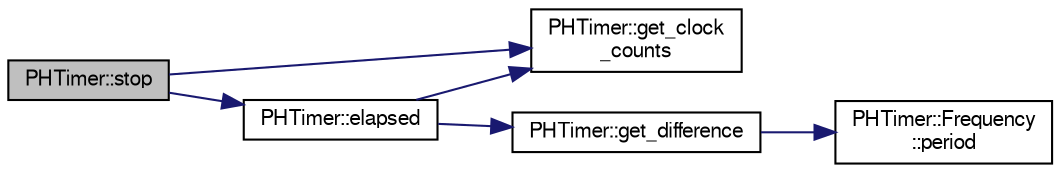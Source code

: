 digraph "PHTimer::stop"
{
  bgcolor="transparent";
  edge [fontname="FreeSans",fontsize="10",labelfontname="FreeSans",labelfontsize="10"];
  node [fontname="FreeSans",fontsize="10",shape=record];
  rankdir="LR";
  Node1 [label="PHTimer::stop",height=0.2,width=0.4,color="black", fillcolor="grey75", style="filled" fontcolor="black"];
  Node1 -> Node2 [color="midnightblue",fontsize="10",style="solid",fontname="FreeSans"];
  Node2 [label="PHTimer::elapsed",height=0.2,width=0.4,color="black",URL="$d0/d5e/classPHTimer.html#a976738876ad978116fdc4549a3765685",tooltip="retrieve elapsed value since last restart (in ms) "];
  Node2 -> Node3 [color="midnightblue",fontsize="10",style="solid",fontname="FreeSans"];
  Node3 [label="PHTimer::get_clock\l_counts",height=0.2,width=0.4,color="black",URL="$d0/d5e/classPHTimer.html#aa92e3fe4a0a1799f39743eda9ef9d497",tooltip="gets time from cpu clock counts "];
  Node2 -> Node4 [color="midnightblue",fontsize="10",style="solid",fontname="FreeSans"];
  Node4 [label="PHTimer::get_difference",height=0.2,width=0.4,color="black",URL="$d0/d5e/classPHTimer.html#aa75ff2c27aba40e7ef0a934f9a3355c2",tooltip="returns difference between to time "];
  Node4 -> Node5 [color="midnightblue",fontsize="10",style="solid",fontname="FreeSans"];
  Node5 [label="PHTimer::Frequency\l::period",height=0.2,width=0.4,color="black",URL="$d2/db1/classPHTimer_1_1Frequency.html#a023a2d706df9a8bd303810a9ed017f61",tooltip="period accessor "];
  Node1 -> Node3 [color="midnightblue",fontsize="10",style="solid",fontname="FreeSans"];
}
